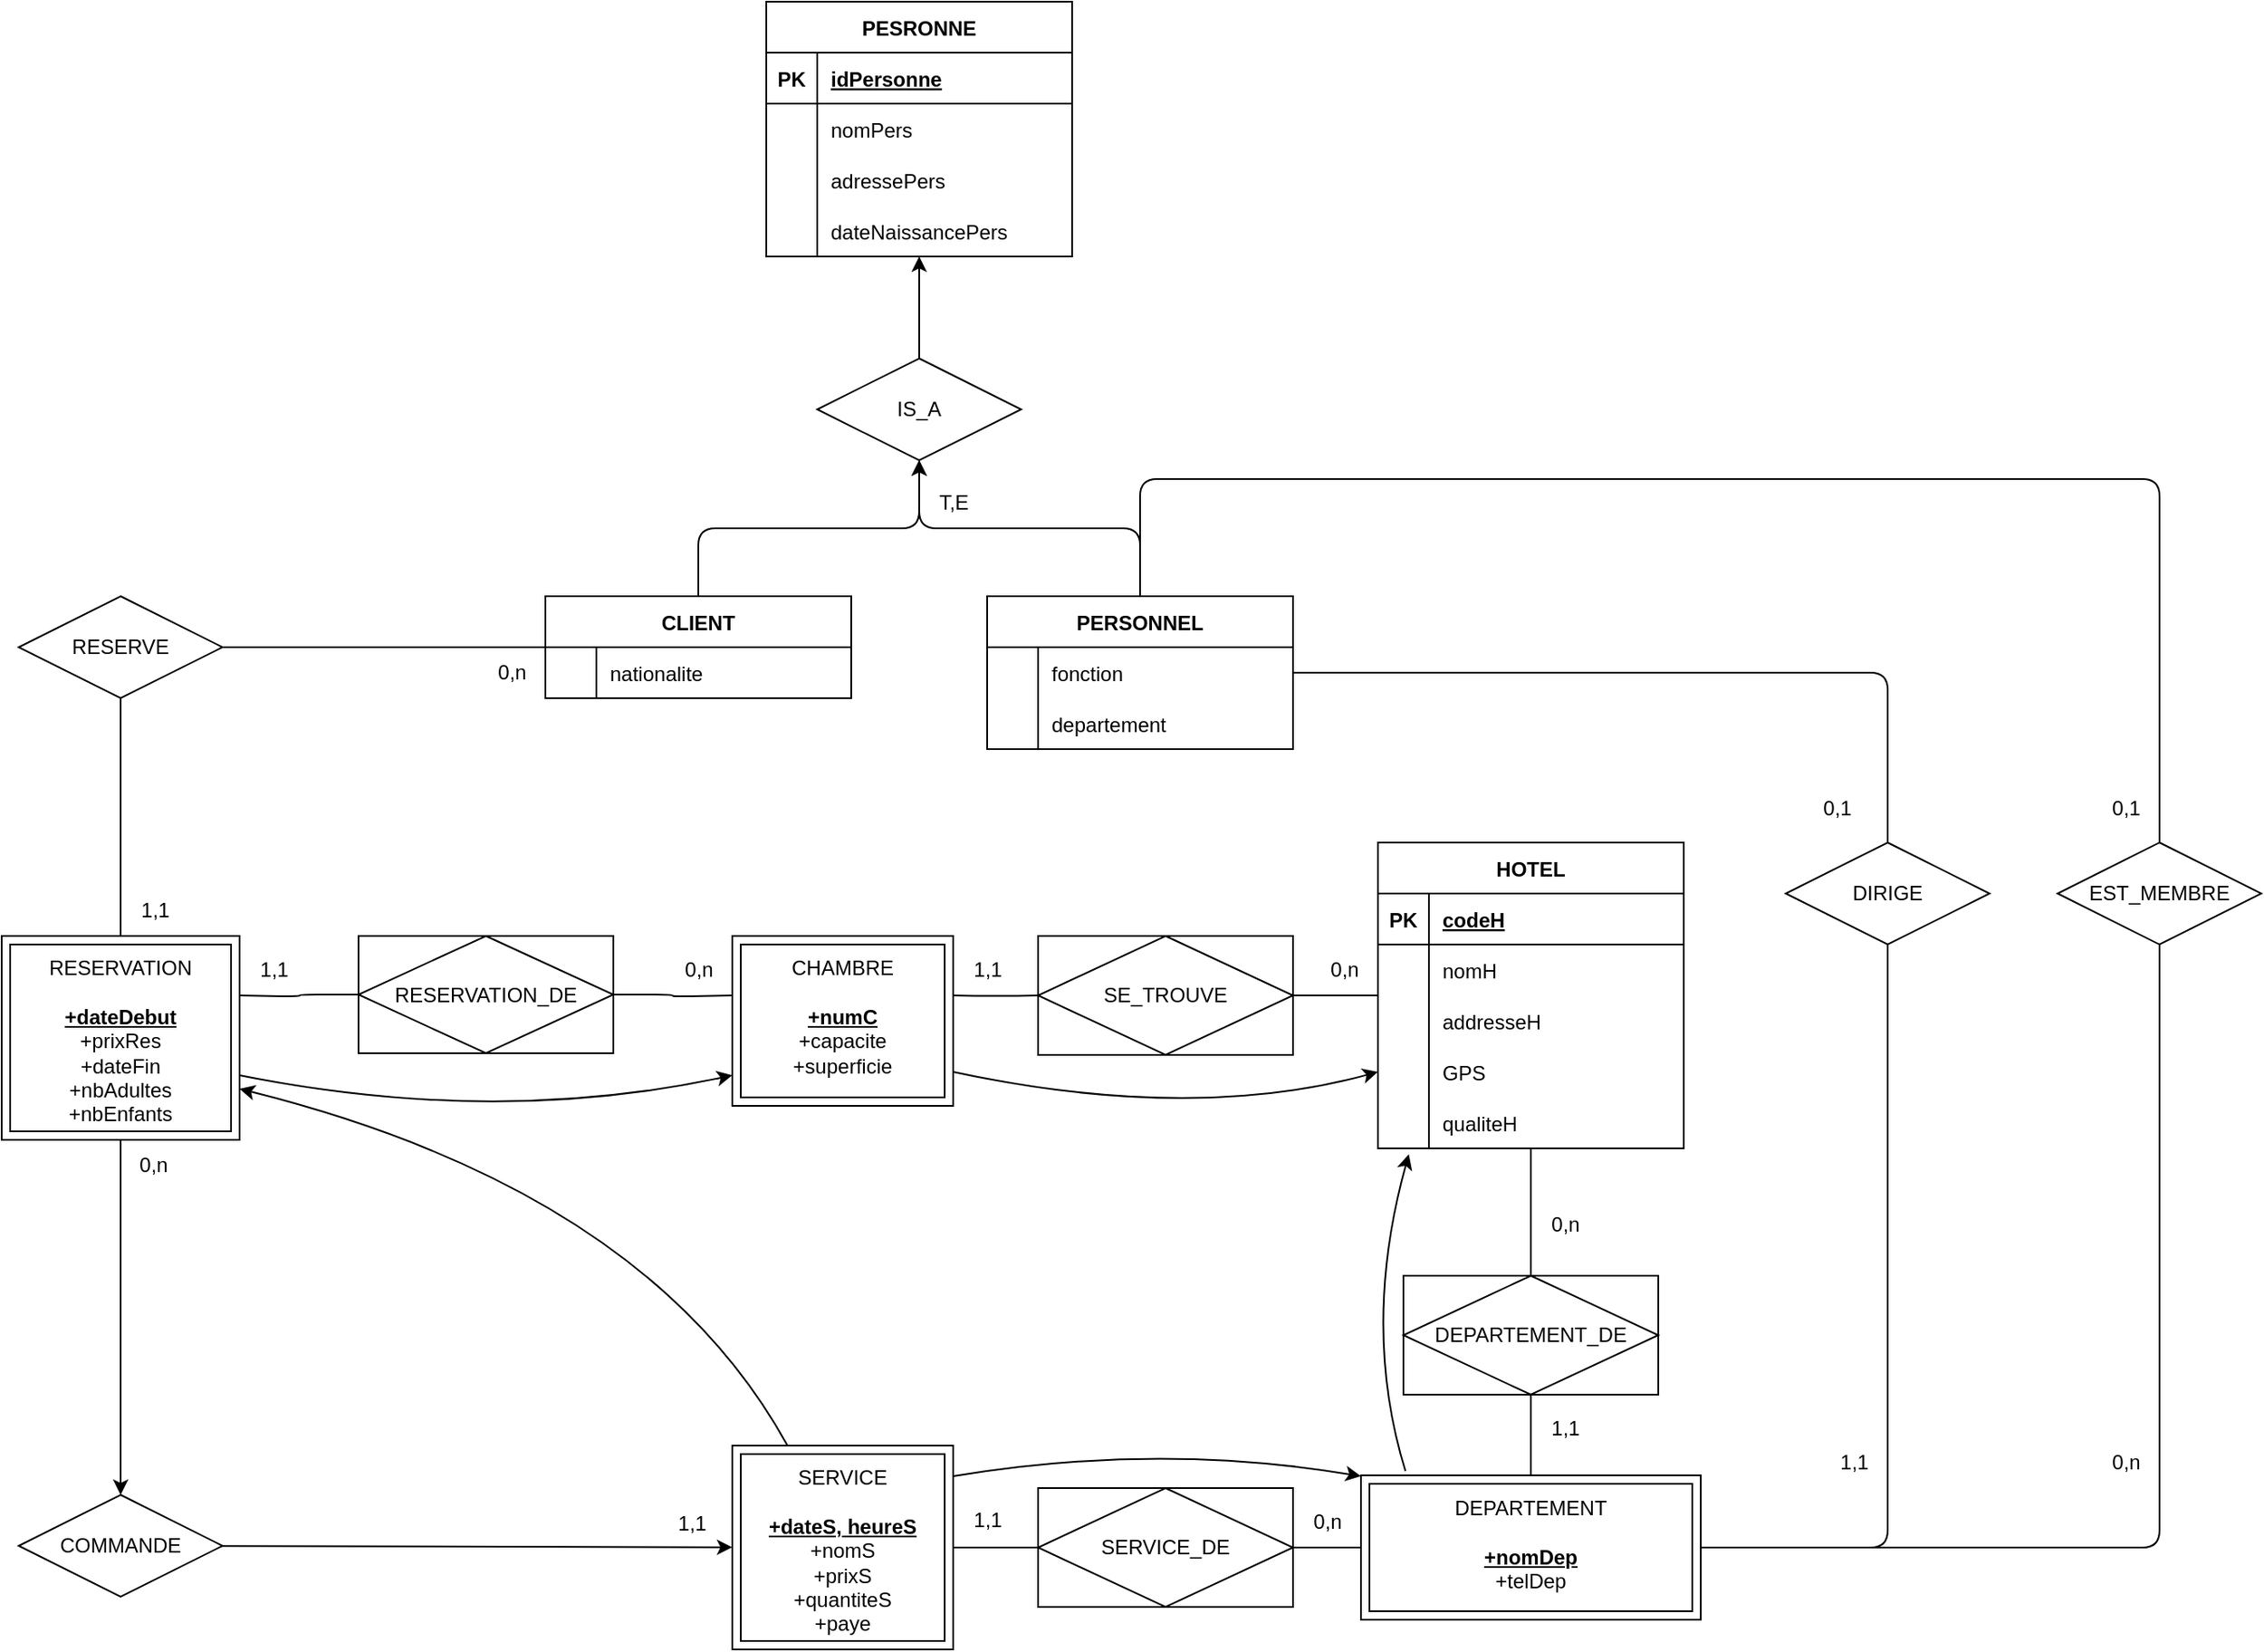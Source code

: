 <mxfile><diagram id="QWNcq-WvawGQkXCSm3Km" name="Page-1"><mxGraphModel dx="1226" dy="563" grid="1" gridSize="10" guides="1" tooltips="1" connect="1" arrows="1" fold="1" page="1" pageScale="1" pageWidth="850" pageHeight="1100" math="0" shadow="0"><root><mxCell id="0"/><mxCell id="1" parent="0"/><mxCell id="20" value="PESRONNE" style="shape=table;startSize=30;container=1;collapsible=1;childLayout=tableLayout;fixedRows=1;rowLines=0;fontStyle=1;align=center;resizeLast=1;" parent="1" vertex="1"><mxGeometry x="30" y="130" width="180" height="150" as="geometry"/></mxCell><mxCell id="21" value="" style="shape=tableRow;horizontal=0;startSize=0;swimlaneHead=0;swimlaneBody=0;fillColor=none;collapsible=0;dropTarget=0;points=[[0,0.5],[1,0.5]];portConstraint=eastwest;top=0;left=0;right=0;bottom=1;" parent="20" vertex="1"><mxGeometry y="30" width="180" height="30" as="geometry"/></mxCell><mxCell id="22" value="PK" style="shape=partialRectangle;connectable=0;fillColor=none;top=0;left=0;bottom=0;right=0;fontStyle=1;overflow=hidden;" parent="21" vertex="1"><mxGeometry width="30" height="30" as="geometry"><mxRectangle width="30" height="30" as="alternateBounds"/></mxGeometry></mxCell><mxCell id="23" value="idPersonne" style="shape=partialRectangle;connectable=0;fillColor=none;top=0;left=0;bottom=0;right=0;align=left;spacingLeft=6;fontStyle=5;overflow=hidden;" parent="21" vertex="1"><mxGeometry x="30" width="150" height="30" as="geometry"><mxRectangle width="150" height="30" as="alternateBounds"/></mxGeometry></mxCell><mxCell id="24" value="" style="shape=tableRow;horizontal=0;startSize=0;swimlaneHead=0;swimlaneBody=0;fillColor=none;collapsible=0;dropTarget=0;points=[[0,0.5],[1,0.5]];portConstraint=eastwest;top=0;left=0;right=0;bottom=0;" parent="20" vertex="1"><mxGeometry y="60" width="180" height="30" as="geometry"/></mxCell><mxCell id="25" value="" style="shape=partialRectangle;connectable=0;fillColor=none;top=0;left=0;bottom=0;right=0;editable=1;overflow=hidden;" parent="24" vertex="1"><mxGeometry width="30" height="30" as="geometry"><mxRectangle width="30" height="30" as="alternateBounds"/></mxGeometry></mxCell><mxCell id="26" value="nomPers" style="shape=partialRectangle;connectable=0;fillColor=none;top=0;left=0;bottom=0;right=0;align=left;spacingLeft=6;overflow=hidden;" parent="24" vertex="1"><mxGeometry x="30" width="150" height="30" as="geometry"><mxRectangle width="150" height="30" as="alternateBounds"/></mxGeometry></mxCell><mxCell id="27" value="" style="shape=tableRow;horizontal=0;startSize=0;swimlaneHead=0;swimlaneBody=0;fillColor=none;collapsible=0;dropTarget=0;points=[[0,0.5],[1,0.5]];portConstraint=eastwest;top=0;left=0;right=0;bottom=0;" parent="20" vertex="1"><mxGeometry y="90" width="180" height="30" as="geometry"/></mxCell><mxCell id="28" value="" style="shape=partialRectangle;connectable=0;fillColor=none;top=0;left=0;bottom=0;right=0;editable=1;overflow=hidden;" parent="27" vertex="1"><mxGeometry width="30" height="30" as="geometry"><mxRectangle width="30" height="30" as="alternateBounds"/></mxGeometry></mxCell><mxCell id="29" value="adressePers" style="shape=partialRectangle;connectable=0;fillColor=none;top=0;left=0;bottom=0;right=0;align=left;spacingLeft=6;overflow=hidden;" parent="27" vertex="1"><mxGeometry x="30" width="150" height="30" as="geometry"><mxRectangle width="150" height="30" as="alternateBounds"/></mxGeometry></mxCell><mxCell id="30" value="" style="shape=tableRow;horizontal=0;startSize=0;swimlaneHead=0;swimlaneBody=0;fillColor=none;collapsible=0;dropTarget=0;points=[[0,0.5],[1,0.5]];portConstraint=eastwest;top=0;left=0;right=0;bottom=0;" parent="20" vertex="1"><mxGeometry y="120" width="180" height="30" as="geometry"/></mxCell><mxCell id="31" value="" style="shape=partialRectangle;connectable=0;fillColor=none;top=0;left=0;bottom=0;right=0;editable=1;overflow=hidden;" parent="30" vertex="1"><mxGeometry width="30" height="30" as="geometry"><mxRectangle width="30" height="30" as="alternateBounds"/></mxGeometry></mxCell><mxCell id="32" value="dateNaissancePers" style="shape=partialRectangle;connectable=0;fillColor=none;top=0;left=0;bottom=0;right=0;align=left;spacingLeft=6;overflow=hidden;" parent="30" vertex="1"><mxGeometry x="30" width="150" height="30" as="geometry"><mxRectangle width="150" height="30" as="alternateBounds"/></mxGeometry></mxCell><mxCell id="34" style="edgeStyle=orthogonalEdgeStyle;html=1;" parent="1" source="33" target="20" edge="1"><mxGeometry relative="1" as="geometry"/></mxCell><mxCell id="33" value="IS_A" style="shape=rhombus;perimeter=rhombusPerimeter;whiteSpace=wrap;html=1;align=center;" parent="1" vertex="1"><mxGeometry x="60" y="340" width="120" height="60" as="geometry"/></mxCell><mxCell id="77" style="edgeStyle=orthogonalEdgeStyle;html=1;" parent="1" source="35" target="33" edge="1"><mxGeometry relative="1" as="geometry"/></mxCell><mxCell id="121" style="edgeStyle=orthogonalEdgeStyle;html=1;endArrow=none;endFill=0;" parent="1" source="35" target="120" edge="1"><mxGeometry relative="1" as="geometry"/></mxCell><mxCell id="35" value="CLIENT" style="shape=table;startSize=30;container=1;collapsible=1;childLayout=tableLayout;fixedRows=1;rowLines=0;fontStyle=1;align=center;resizeLast=1;" parent="1" vertex="1"><mxGeometry x="-100" y="480" width="180" height="60" as="geometry"/></mxCell><mxCell id="45" value="" style="shape=tableRow;horizontal=0;startSize=0;swimlaneHead=0;swimlaneBody=0;fillColor=none;collapsible=0;dropTarget=0;points=[[0,0.5],[1,0.5]];portConstraint=eastwest;top=0;left=0;right=0;bottom=0;" parent="35" vertex="1"><mxGeometry y="30" width="180" height="30" as="geometry"/></mxCell><mxCell id="46" value="" style="shape=partialRectangle;connectable=0;fillColor=none;top=0;left=0;bottom=0;right=0;editable=1;overflow=hidden;" parent="45" vertex="1"><mxGeometry width="30" height="30" as="geometry"><mxRectangle width="30" height="30" as="alternateBounds"/></mxGeometry></mxCell><mxCell id="47" value="nationalite" style="shape=partialRectangle;connectable=0;fillColor=none;top=0;left=0;bottom=0;right=0;align=left;spacingLeft=6;overflow=hidden;" parent="45" vertex="1"><mxGeometry x="30" width="150" height="30" as="geometry"><mxRectangle width="150" height="30" as="alternateBounds"/></mxGeometry></mxCell><mxCell id="78" style="edgeStyle=orthogonalEdgeStyle;html=1;" parent="1" source="64" target="33" edge="1"><mxGeometry relative="1" as="geometry"/></mxCell><mxCell id="210" style="edgeStyle=orthogonalEdgeStyle;html=1;fontSize=12;endArrow=none;endFill=0;" parent="1" source="64" target="207" edge="1"><mxGeometry relative="1" as="geometry"/></mxCell><mxCell id="235" style="edgeStyle=orthogonalEdgeStyle;html=1;fontSize=12;endArrow=none;endFill=0;" parent="1" edge="1"><mxGeometry relative="1" as="geometry"><mxPoint x="250" y="481" as="sourcePoint"/><mxPoint x="850" y="626" as="targetPoint"/><Array as="points"><mxPoint x="250" y="411"/><mxPoint x="850" y="411"/></Array></mxGeometry></mxCell><mxCell id="64" value="PERSONNEL" style="shape=table;startSize=30;container=1;collapsible=1;childLayout=tableLayout;fixedRows=1;rowLines=0;fontStyle=1;align=center;resizeLast=1;" parent="1" vertex="1"><mxGeometry x="160" y="480" width="180" height="90" as="geometry"/></mxCell><mxCell id="65" value="" style="shape=tableRow;horizontal=0;startSize=0;swimlaneHead=0;swimlaneBody=0;fillColor=none;collapsible=0;dropTarget=0;points=[[0,0.5],[1,0.5]];portConstraint=eastwest;top=0;left=0;right=0;bottom=0;" parent="64" vertex="1"><mxGeometry y="30" width="180" height="30" as="geometry"/></mxCell><mxCell id="66" value="" style="shape=partialRectangle;connectable=0;fillColor=none;top=0;left=0;bottom=0;right=0;editable=1;overflow=hidden;" parent="65" vertex="1"><mxGeometry width="30" height="30" as="geometry"><mxRectangle width="30" height="30" as="alternateBounds"/></mxGeometry></mxCell><mxCell id="67" value="fonction" style="shape=partialRectangle;connectable=0;fillColor=none;top=0;left=0;bottom=0;right=0;align=left;spacingLeft=6;overflow=hidden;" parent="65" vertex="1"><mxGeometry x="30" width="150" height="30" as="geometry"><mxRectangle width="150" height="30" as="alternateBounds"/></mxGeometry></mxCell><mxCell id="74" value="" style="shape=tableRow;horizontal=0;startSize=0;swimlaneHead=0;swimlaneBody=0;fillColor=none;collapsible=0;dropTarget=0;points=[[0,0.5],[1,0.5]];portConstraint=eastwest;top=0;left=0;right=0;bottom=0;" parent="64" vertex="1"><mxGeometry y="60" width="180" height="30" as="geometry"/></mxCell><mxCell id="75" value="" style="shape=partialRectangle;connectable=0;fillColor=none;top=0;left=0;bottom=0;right=0;editable=1;overflow=hidden;" parent="74" vertex="1"><mxGeometry width="30" height="30" as="geometry"><mxRectangle width="30" height="30" as="alternateBounds"/></mxGeometry></mxCell><mxCell id="76" value="departement" style="shape=partialRectangle;connectable=0;fillColor=none;top=0;left=0;bottom=0;right=0;align=left;spacingLeft=6;overflow=hidden;" parent="74" vertex="1"><mxGeometry x="30" width="150" height="30" as="geometry"><mxRectangle width="150" height="30" as="alternateBounds"/></mxGeometry></mxCell><mxCell id="81" value="T,E" style="text;html=1;align=center;verticalAlign=middle;resizable=0;points=[];autosize=1;strokeColor=none;fillColor=none;" parent="1" vertex="1"><mxGeometry x="120" y="410" width="40" height="30" as="geometry"/></mxCell><mxCell id="183" style="edgeStyle=orthogonalEdgeStyle;curved=1;html=1;fontSize=12;endArrow=none;endFill=0;" parent="1" source="120" target="143" edge="1"><mxGeometry relative="1" as="geometry"/></mxCell><mxCell id="120" value="RESERVE" style="shape=rhombus;perimeter=rhombusPerimeter;whiteSpace=wrap;html=1;align=center;" parent="1" vertex="1"><mxGeometry x="-410" y="480" width="120" height="60" as="geometry"/></mxCell><mxCell id="189" style="edgeStyle=orthogonalEdgeStyle;curved=1;html=1;fontSize=12;endArrow=none;endFill=0;" parent="1" target="179" edge="1"><mxGeometry relative="1" as="geometry"><mxPoint x="140.0" y="715" as="sourcePoint"/></mxGeometry></mxCell><mxCell id="141" value="CHAMBRE&lt;br style=&quot;font-size: 12px;&quot;&gt;&lt;br style=&quot;font-size: 12px;&quot;&gt;&lt;u&gt;&lt;b style=&quot;font-size: 12px;&quot;&gt;+numC&lt;/b&gt;&lt;br style=&quot;font-size: 12px;&quot;&gt;&lt;/u&gt;+capacite&lt;br style=&quot;font-size: 12px;&quot;&gt;+superficie" style="shape=ext;margin=3;double=1;whiteSpace=wrap;html=1;align=center;fillColor=none;verticalAlign=top;fontSize=12;" parent="1" vertex="1"><mxGeometry x="10" y="680" width="130" height="100" as="geometry"/></mxCell><mxCell id="145" style="edgeStyle=orthogonalEdgeStyle;html=1;fontSize=12;endArrow=none;endFill=0;" parent="1" target="144" edge="1"><mxGeometry relative="1" as="geometry"><mxPoint x="-280" y="715.059" as="sourcePoint"/></mxGeometry></mxCell><mxCell id="237" style="edgeStyle=none;html=1;" parent="1" source="143" target="194" edge="1"><mxGeometry relative="1" as="geometry"/></mxCell><mxCell id="143" value="RESERVATION&lt;br style=&quot;font-size: 12px;&quot;&gt;&lt;br style=&quot;font-size: 12px;&quot;&gt;&lt;b style=&quot;font-size: 12px;&quot;&gt;&lt;u&gt;+dateDebut&lt;/u&gt;&lt;/b&gt;&lt;br style=&quot;font-size: 12px;&quot;&gt;+prixRes&lt;br style=&quot;font-size: 12px;&quot;&gt;+dateFin&lt;br&gt;+nbAdultes&lt;br&gt;+nbEnfants" style="shape=ext;margin=3;double=1;whiteSpace=wrap;html=1;align=center;fillColor=none;verticalAlign=top;fontSize=12;" parent="1" vertex="1"><mxGeometry x="-420" y="680" width="140" height="120" as="geometry"/></mxCell><mxCell id="146" style="edgeStyle=orthogonalEdgeStyle;html=1;fontSize=12;endArrow=none;endFill=0;" parent="1" source="144" edge="1"><mxGeometry relative="1" as="geometry"><mxPoint x="10" y="715.059" as="targetPoint"/></mxGeometry></mxCell><mxCell id="144" value="RESERVATION_DE" style="shape=associativeEntity;whiteSpace=wrap;html=1;align=center;fontSize=12;fillColor=none;" parent="1" vertex="1"><mxGeometry x="-210" y="680" width="150" height="69" as="geometry"/></mxCell><mxCell id="154" value="HOTEL" style="shape=table;startSize=30;container=1;collapsible=1;childLayout=tableLayout;fixedRows=1;rowLines=0;fontStyle=1;align=center;resizeLast=1;" parent="1" vertex="1"><mxGeometry x="390" y="625" width="180" height="180" as="geometry"/></mxCell><mxCell id="155" value="" style="shape=tableRow;horizontal=0;startSize=0;swimlaneHead=0;swimlaneBody=0;fillColor=none;collapsible=0;dropTarget=0;points=[[0,0.5],[1,0.5]];portConstraint=eastwest;top=0;left=0;right=0;bottom=1;" parent="154" vertex="1"><mxGeometry y="30" width="180" height="30" as="geometry"/></mxCell><mxCell id="156" value="PK" style="shape=partialRectangle;connectable=0;fillColor=none;top=0;left=0;bottom=0;right=0;fontStyle=1;overflow=hidden;" parent="155" vertex="1"><mxGeometry width="30" height="30" as="geometry"><mxRectangle width="30" height="30" as="alternateBounds"/></mxGeometry></mxCell><mxCell id="157" value="codeH" style="shape=partialRectangle;connectable=0;fillColor=none;top=0;left=0;bottom=0;right=0;align=left;spacingLeft=6;fontStyle=5;overflow=hidden;" parent="155" vertex="1"><mxGeometry x="30" width="150" height="30" as="geometry"><mxRectangle width="150" height="30" as="alternateBounds"/></mxGeometry></mxCell><mxCell id="158" value="" style="shape=tableRow;horizontal=0;startSize=0;swimlaneHead=0;swimlaneBody=0;fillColor=none;collapsible=0;dropTarget=0;points=[[0,0.5],[1,0.5]];portConstraint=eastwest;top=0;left=0;right=0;bottom=0;" parent="154" vertex="1"><mxGeometry y="60" width="180" height="30" as="geometry"/></mxCell><mxCell id="159" value="" style="shape=partialRectangle;connectable=0;fillColor=none;top=0;left=0;bottom=0;right=0;editable=1;overflow=hidden;" parent="158" vertex="1"><mxGeometry width="30" height="30" as="geometry"><mxRectangle width="30" height="30" as="alternateBounds"/></mxGeometry></mxCell><mxCell id="160" value="nomH" style="shape=partialRectangle;connectable=0;fillColor=none;top=0;left=0;bottom=0;right=0;align=left;spacingLeft=6;overflow=hidden;" parent="158" vertex="1"><mxGeometry x="30" width="150" height="30" as="geometry"><mxRectangle width="150" height="30" as="alternateBounds"/></mxGeometry></mxCell><mxCell id="161" value="" style="shape=tableRow;horizontal=0;startSize=0;swimlaneHead=0;swimlaneBody=0;fillColor=none;collapsible=0;dropTarget=0;points=[[0,0.5],[1,0.5]];portConstraint=eastwest;top=0;left=0;right=0;bottom=0;" parent="154" vertex="1"><mxGeometry y="90" width="180" height="30" as="geometry"/></mxCell><mxCell id="162" value="" style="shape=partialRectangle;connectable=0;fillColor=none;top=0;left=0;bottom=0;right=0;editable=1;overflow=hidden;" parent="161" vertex="1"><mxGeometry width="30" height="30" as="geometry"><mxRectangle width="30" height="30" as="alternateBounds"/></mxGeometry></mxCell><mxCell id="163" value="addresseH" style="shape=partialRectangle;connectable=0;fillColor=none;top=0;left=0;bottom=0;right=0;align=left;spacingLeft=6;overflow=hidden;" parent="161" vertex="1"><mxGeometry x="30" width="150" height="30" as="geometry"><mxRectangle width="150" height="30" as="alternateBounds"/></mxGeometry></mxCell><mxCell id="164" value="" style="shape=tableRow;horizontal=0;startSize=0;swimlaneHead=0;swimlaneBody=0;fillColor=none;collapsible=0;dropTarget=0;points=[[0,0.5],[1,0.5]];portConstraint=eastwest;top=0;left=0;right=0;bottom=0;" parent="154" vertex="1"><mxGeometry y="120" width="180" height="30" as="geometry"/></mxCell><mxCell id="165" value="" style="shape=partialRectangle;connectable=0;fillColor=none;top=0;left=0;bottom=0;right=0;editable=1;overflow=hidden;" parent="164" vertex="1"><mxGeometry width="30" height="30" as="geometry"><mxRectangle width="30" height="30" as="alternateBounds"/></mxGeometry></mxCell><mxCell id="166" value="GPS" style="shape=partialRectangle;connectable=0;fillColor=none;top=0;left=0;bottom=0;right=0;align=left;spacingLeft=6;overflow=hidden;" parent="164" vertex="1"><mxGeometry x="30" width="150" height="30" as="geometry"><mxRectangle width="150" height="30" as="alternateBounds"/></mxGeometry></mxCell><mxCell id="173" value="" style="shape=tableRow;horizontal=0;startSize=0;swimlaneHead=0;swimlaneBody=0;fillColor=none;collapsible=0;dropTarget=0;points=[[0,0.5],[1,0.5]];portConstraint=eastwest;top=0;left=0;right=0;bottom=0;" parent="154" vertex="1"><mxGeometry y="150" width="180" height="30" as="geometry"/></mxCell><mxCell id="174" value="" style="shape=partialRectangle;connectable=0;fillColor=none;top=0;left=0;bottom=0;right=0;editable=1;overflow=hidden;" parent="173" vertex="1"><mxGeometry width="30" height="30" as="geometry"><mxRectangle width="30" height="30" as="alternateBounds"/></mxGeometry></mxCell><mxCell id="175" value="qualiteH" style="shape=partialRectangle;connectable=0;fillColor=none;top=0;left=0;bottom=0;right=0;align=left;spacingLeft=6;overflow=hidden;" parent="173" vertex="1"><mxGeometry x="30" width="150" height="30" as="geometry"><mxRectangle width="150" height="30" as="alternateBounds"/></mxGeometry></mxCell><mxCell id="191" style="edgeStyle=orthogonalEdgeStyle;curved=1;html=1;fontSize=12;endArrow=none;endFill=0;" parent="1" source="179" edge="1"><mxGeometry relative="1" as="geometry"><mxPoint x="390.0" y="715" as="targetPoint"/></mxGeometry></mxCell><mxCell id="179" value="SE_TROUVE" style="shape=associativeEntity;whiteSpace=wrap;html=1;align=center;fontSize=12;fillColor=none;" parent="1" vertex="1"><mxGeometry x="190" y="680" width="150" height="70" as="geometry"/></mxCell><mxCell id="192" value="" style="endArrow=classic;html=1;fontSize=12;curved=1;" parent="1" edge="1"><mxGeometry width="50" height="50" relative="1" as="geometry"><mxPoint x="-280" y="762" as="sourcePoint"/><mxPoint x="10" y="762" as="targetPoint"/><Array as="points"><mxPoint x="-130" y="792"/></Array></mxGeometry></mxCell><mxCell id="193" value="" style="endArrow=classic;html=1;fontSize=12;curved=1;" parent="1" edge="1"><mxGeometry width="50" height="50" relative="1" as="geometry"><mxPoint x="140" y="760" as="sourcePoint"/><mxPoint x="390" y="760" as="targetPoint"/><Array as="points"><mxPoint x="280" y="790"/></Array></mxGeometry></mxCell><mxCell id="238" style="edgeStyle=none;html=1;" parent="1" source="194" target="196" edge="1"><mxGeometry relative="1" as="geometry"/></mxCell><mxCell id="194" value="COMMANDE" style="shape=rhombus;perimeter=rhombusPerimeter;whiteSpace=wrap;html=1;align=center;" parent="1" vertex="1"><mxGeometry x="-410" y="1009" width="120" height="60" as="geometry"/></mxCell><mxCell id="201" style="edgeStyle=orthogonalEdgeStyle;curved=1;html=1;fontSize=12;endArrow=none;endFill=0;" parent="1" source="196" target="198" edge="1"><mxGeometry relative="1" as="geometry"/></mxCell><mxCell id="196" value="SERVICE&lt;br&gt;&lt;br style=&quot;font-size: 12px;&quot;&gt;&lt;u&gt;&lt;b style=&quot;font-size: 12px;&quot;&gt;+dateS, heureS&lt;/b&gt;&lt;br style=&quot;font-size: 12px;&quot;&gt;&lt;/u&gt;+nomS&lt;br&gt;+prixS&lt;br style=&quot;font-size: 12px;&quot;&gt;+quantiteS&lt;br&gt;+paye" style="shape=ext;margin=3;double=1;whiteSpace=wrap;html=1;align=center;fillColor=none;verticalAlign=top;fontSize=12;" parent="1" vertex="1"><mxGeometry x="10" y="980" width="130" height="120" as="geometry"/></mxCell><mxCell id="202" style="edgeStyle=orthogonalEdgeStyle;curved=1;html=1;fontSize=12;endArrow=none;endFill=0;" parent="1" source="198" target="199" edge="1"><mxGeometry relative="1" as="geometry"/></mxCell><mxCell id="198" value="SERVICE_DE" style="shape=associativeEntity;whiteSpace=wrap;html=1;align=center;fontSize=12;fillColor=none;" parent="1" vertex="1"><mxGeometry x="190" y="1005" width="150" height="70" as="geometry"/></mxCell><mxCell id="199" value="DEPARTEMENT&lt;br&gt;&lt;br style=&quot;font-size: 12px;&quot;&gt;&lt;u&gt;&lt;b style=&quot;font-size: 12px;&quot;&gt;+nomDep&lt;/b&gt;&lt;/u&gt;&lt;br style=&quot;font-size: 12px;&quot;&gt;+telDep" style="shape=ext;margin=3;double=1;whiteSpace=wrap;html=1;align=center;fillColor=none;verticalAlign=top;fontSize=12;" parent="1" vertex="1"><mxGeometry x="380" y="997.5" width="200" height="85" as="geometry"/></mxCell><mxCell id="205" style="edgeStyle=orthogonalEdgeStyle;curved=1;html=1;fontSize=12;endArrow=none;endFill=0;" parent="1" source="203" target="154" edge="1"><mxGeometry relative="1" as="geometry"/></mxCell><mxCell id="206" style="edgeStyle=orthogonalEdgeStyle;curved=1;html=1;fontSize=12;endArrow=none;endFill=0;" parent="1" source="203" target="199" edge="1"><mxGeometry relative="1" as="geometry"/></mxCell><mxCell id="203" value="DEPARTEMENT_DE" style="shape=associativeEntity;whiteSpace=wrap;html=1;align=center;fontSize=12;fillColor=none;" parent="1" vertex="1"><mxGeometry x="405" y="880" width="150" height="70" as="geometry"/></mxCell><mxCell id="211" style="edgeStyle=orthogonalEdgeStyle;html=1;fontSize=12;endArrow=none;endFill=0;" parent="1" source="207" target="199" edge="1"><mxGeometry relative="1" as="geometry"><Array as="points"><mxPoint x="690" y="1040"/></Array></mxGeometry></mxCell><mxCell id="207" value="DIRIGE" style="shape=rhombus;perimeter=rhombusPerimeter;whiteSpace=wrap;html=1;align=center;" parent="1" vertex="1"><mxGeometry x="630" y="625" width="120" height="60" as="geometry"/></mxCell><mxCell id="212" style="edgeStyle=orthogonalEdgeStyle;html=1;fontSize=12;endArrow=none;endFill=0;" parent="1" source="208" target="199" edge="1"><mxGeometry relative="1" as="geometry"><Array as="points"><mxPoint x="850" y="1040"/></Array></mxGeometry></mxCell><mxCell id="208" value="EST_MEMBRE" style="shape=rhombus;perimeter=rhombusPerimeter;whiteSpace=wrap;html=1;align=center;" parent="1" vertex="1"><mxGeometry x="790" y="625" width="120" height="60" as="geometry"/></mxCell><mxCell id="213" value="" style="endArrow=classic;html=1;fontSize=12;curved=1;entryX=0.101;entryY=1.115;entryDx=0;entryDy=0;entryPerimeter=0;exitX=0.131;exitY=-0.029;exitDx=0;exitDy=0;exitPerimeter=0;" parent="1" source="199" target="173" edge="1"><mxGeometry width="50" height="50" relative="1" as="geometry"><mxPoint x="400" y="985" as="sourcePoint"/><mxPoint x="400" y="835" as="targetPoint"/><Array as="points"><mxPoint x="380" y="910"/></Array></mxGeometry></mxCell><mxCell id="214" value="" style="endArrow=classic;html=1;fontSize=12;curved=1;" parent="1" edge="1"><mxGeometry width="50" height="50" relative="1" as="geometry"><mxPoint x="140" y="998" as="sourcePoint"/><mxPoint x="380" y="998" as="targetPoint"/><Array as="points"><mxPoint x="260" y="978"/></Array></mxGeometry></mxCell><mxCell id="215" value="" style="endArrow=classic;html=1;fontSize=12;curved=1;entryX=1;entryY=0.75;entryDx=0;entryDy=0;exitX=0.25;exitY=0;exitDx=0;exitDy=0;" parent="1" source="196" target="143" edge="1"><mxGeometry width="50" height="50" relative="1" as="geometry"><mxPoint x="128.82" y="980" as="sourcePoint"/><mxPoint x="130" y="780" as="targetPoint"/><Array as="points"><mxPoint x="-40" y="830"/></Array></mxGeometry></mxCell><mxCell id="219" value="0,n" style="text;html=1;align=center;verticalAlign=middle;resizable=0;points=[];autosize=1;strokeColor=none;fillColor=none;" parent="1" vertex="1"><mxGeometry x="-140" y="510" width="40" height="30" as="geometry"/></mxCell><mxCell id="221" value="1,1" style="text;html=1;align=center;verticalAlign=middle;resizable=0;points=[];autosize=1;strokeColor=none;fillColor=none;" parent="1" vertex="1"><mxGeometry x="-350" y="650" width="40" height="30" as="geometry"/></mxCell><mxCell id="222" value="1,1" style="text;html=1;align=center;verticalAlign=middle;resizable=0;points=[];autosize=1;strokeColor=none;fillColor=none;" parent="1" vertex="1"><mxGeometry x="-280" y="685" width="40" height="30" as="geometry"/></mxCell><mxCell id="223" value="0,n" style="text;html=1;align=center;verticalAlign=middle;resizable=0;points=[];autosize=1;strokeColor=none;fillColor=none;" parent="1" vertex="1"><mxGeometry x="-30" y="685" width="40" height="30" as="geometry"/></mxCell><mxCell id="224" value="1,1" style="text;html=1;align=center;verticalAlign=middle;resizable=0;points=[];autosize=1;strokeColor=none;fillColor=none;" parent="1" vertex="1"><mxGeometry x="140" y="685" width="40" height="30" as="geometry"/></mxCell><mxCell id="225" value="0,n" style="text;html=1;align=center;verticalAlign=middle;resizable=0;points=[];autosize=1;strokeColor=none;fillColor=none;" parent="1" vertex="1"><mxGeometry x="350" y="685" width="40" height="30" as="geometry"/></mxCell><mxCell id="226" value="0,n" style="text;html=1;align=center;verticalAlign=middle;resizable=0;points=[];autosize=1;strokeColor=none;fillColor=none;" parent="1" vertex="1"><mxGeometry x="-351" y="800" width="40" height="30" as="geometry"/></mxCell><mxCell id="227" value="1,1" style="text;html=1;align=center;verticalAlign=middle;resizable=0;points=[];autosize=1;strokeColor=none;fillColor=none;" parent="1" vertex="1"><mxGeometry x="-34" y="1010.5" width="40" height="30" as="geometry"/></mxCell><mxCell id="228" value="1,1" style="text;html=1;align=center;verticalAlign=middle;resizable=0;points=[];autosize=1;strokeColor=none;fillColor=none;" parent="1" vertex="1"><mxGeometry x="140" y="1009" width="40" height="30" as="geometry"/></mxCell><mxCell id="229" value="0,n" style="text;html=1;align=center;verticalAlign=middle;resizable=0;points=[];autosize=1;strokeColor=none;fillColor=none;" parent="1" vertex="1"><mxGeometry x="340" y="1010" width="40" height="30" as="geometry"/></mxCell><mxCell id="230" value="1,1" style="text;html=1;align=center;verticalAlign=middle;resizable=0;points=[];autosize=1;strokeColor=none;fillColor=none;" parent="1" vertex="1"><mxGeometry x="480" y="955" width="40" height="30" as="geometry"/></mxCell><mxCell id="231" value="0,n" style="text;html=1;align=center;verticalAlign=middle;resizable=0;points=[];autosize=1;strokeColor=none;fillColor=none;" parent="1" vertex="1"><mxGeometry x="480" y="835" width="40" height="30" as="geometry"/></mxCell><mxCell id="232" value="1,1" style="text;html=1;align=center;verticalAlign=middle;resizable=0;points=[];autosize=1;strokeColor=none;fillColor=none;" parent="1" vertex="1"><mxGeometry x="650" y="975" width="40" height="30" as="geometry"/></mxCell><mxCell id="233" value="0,n" style="text;html=1;align=center;verticalAlign=middle;resizable=0;points=[];autosize=1;strokeColor=none;fillColor=none;" parent="1" vertex="1"><mxGeometry x="810" y="975" width="40" height="30" as="geometry"/></mxCell><mxCell id="234" value="0,1" style="text;html=1;align=center;verticalAlign=middle;resizable=0;points=[];autosize=1;strokeColor=none;fillColor=none;" parent="1" vertex="1"><mxGeometry x="640" y="590" width="40" height="30" as="geometry"/></mxCell><mxCell id="236" value="0,1" style="text;html=1;align=center;verticalAlign=middle;resizable=0;points=[];autosize=1;strokeColor=none;fillColor=none;" parent="1" vertex="1"><mxGeometry x="810" y="590" width="40" height="30" as="geometry"/></mxCell></root></mxGraphModel></diagram></mxfile>